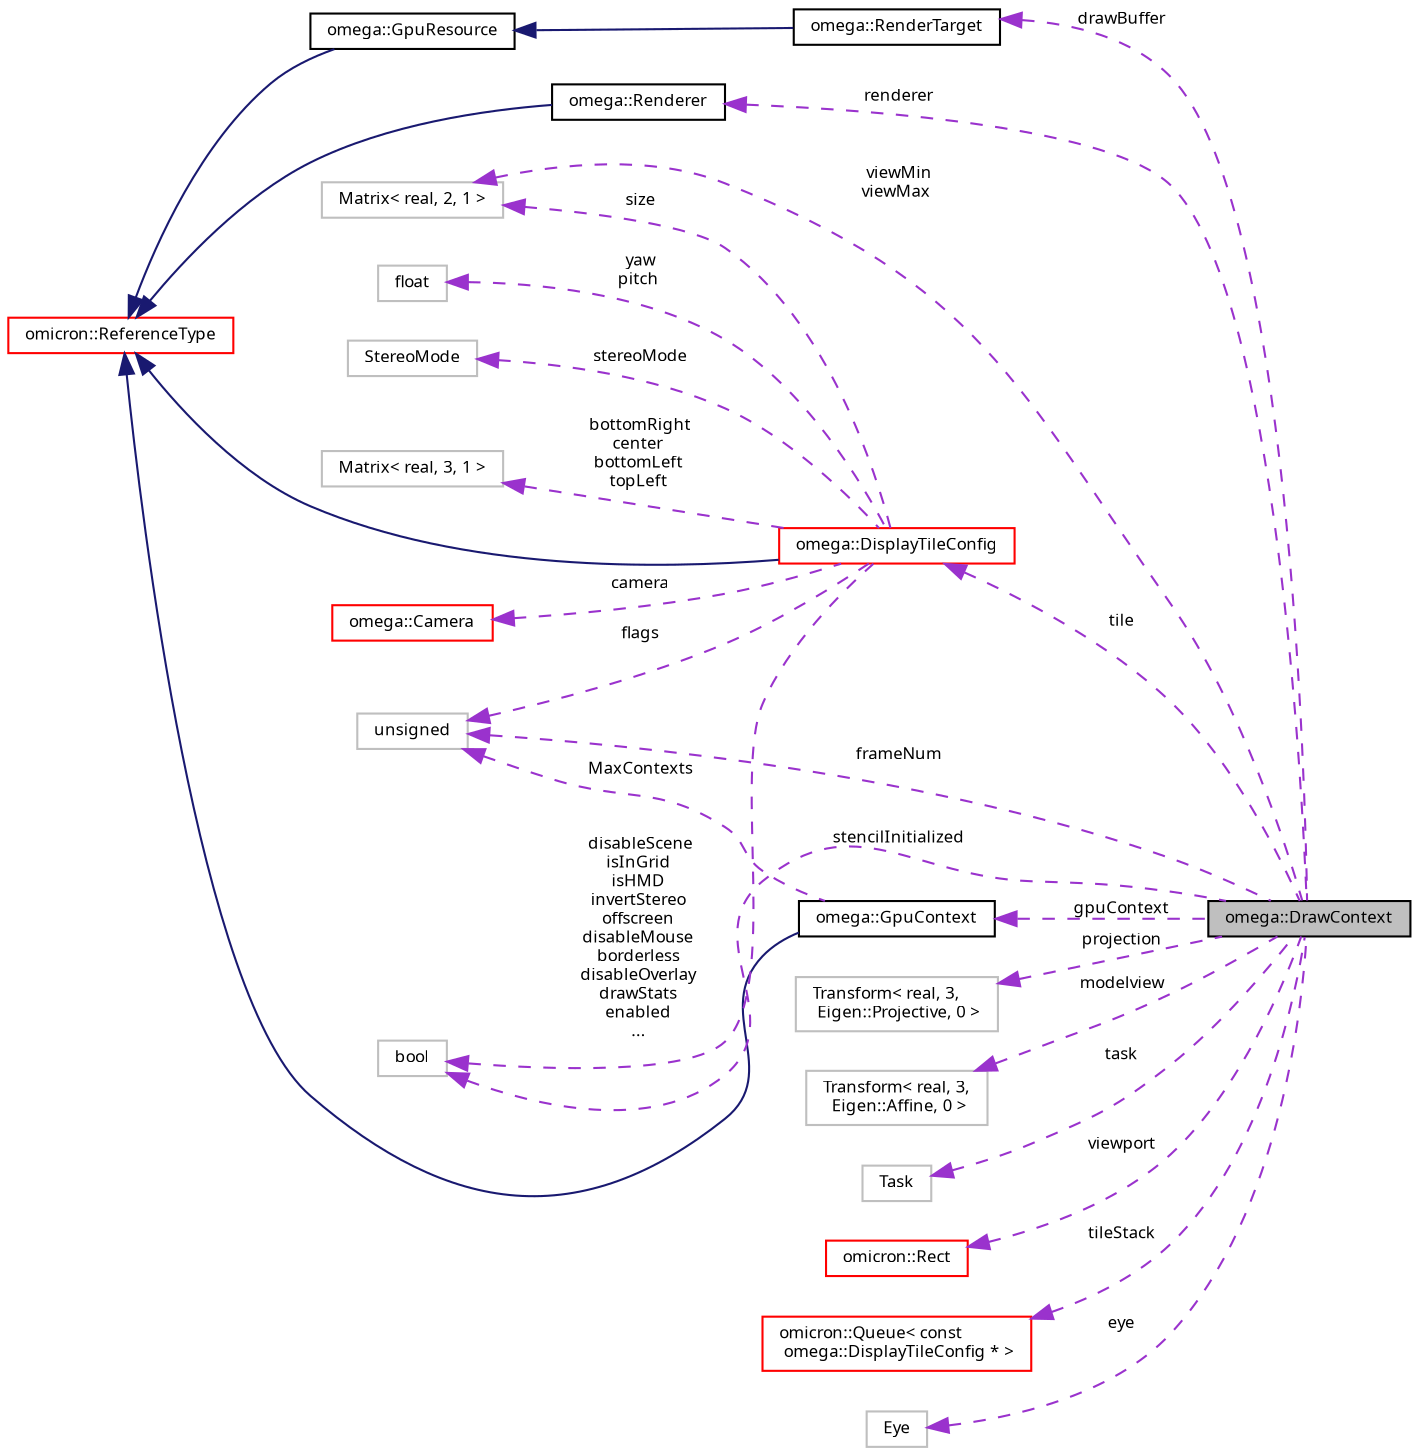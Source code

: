 digraph "omega::DrawContext"
{
  bgcolor="transparent";
  edge [fontname="FreeSans.ttf",fontsize="8",labelfontname="FreeSans.ttf",labelfontsize="8"];
  node [fontname="FreeSans.ttf",fontsize="8",shape=record];
  rankdir="LR";
  Node1 [label="omega::DrawContext",height=0.2,width=0.4,color="black", fillcolor="grey75", style="filled" fontcolor="black"];
  Node2 -> Node1 [dir="back",color="darkorchid3",fontsize="8",style="dashed",label=" drawBuffer" ,fontname="FreeSans.ttf"];
  Node2 [label="omega::RenderTarget",height=0.2,width=0.4,color="black",URL="$classomega_1_1_render_target.html"];
  Node3 -> Node2 [dir="back",color="midnightblue",fontsize="8",style="solid",fontname="FreeSans.ttf"];
  Node3 [label="omega::GpuResource",height=0.2,width=0.4,color="black",URL="$classomega_1_1_gpu_resource.html"];
  Node4 -> Node3 [dir="back",color="midnightblue",fontsize="8",style="solid",fontname="FreeSans.ttf"];
  Node4 [label="omicron::ReferenceType",height=0.2,width=0.4,color="red",URL="$classomicron_1_1_reference_type.html",tooltip="Implements a base class for reference-counted types. "];
  Node5 -> Node1 [dir="back",color="darkorchid3",fontsize="8",style="dashed",label=" projection" ,fontname="FreeSans.ttf"];
  Node5 [label="Transform\< real, 3,\l Eigen::Projective, 0 \>",height=0.2,width=0.4,color="grey75"];
  Node6 -> Node1 [dir="back",color="darkorchid3",fontsize="8",style="dashed",label=" tile" ,fontname="FreeSans.ttf"];
  Node6 [label="omega::DisplayTileConfig",height=0.2,width=0.4,color="red",URL="$classomega_1_1_display_tile_config.html"];
  Node4 -> Node6 [dir="back",color="midnightblue",fontsize="8",style="solid",fontname="FreeSans.ttf"];
  Node7 -> Node6 [dir="back",color="darkorchid3",fontsize="8",style="dashed",label=" camera" ,fontname="FreeSans.ttf"];
  Node7 [label="omega::Camera",height=0.2,width=0.4,color="red",URL="$classomega_1_1_camera.html",tooltip="The Camera class handles information about a view transformation, head  tracking and optional target ..."];
  Node8 -> Node6 [dir="back",color="darkorchid3",fontsize="8",style="dashed",label=" yaw\npitch" ,fontname="FreeSans.ttf"];
  Node8 [label="float",height=0.2,width=0.4,color="grey75"];
  Node9 -> Node6 [dir="back",color="darkorchid3",fontsize="8",style="dashed",label=" stereoMode" ,fontname="FreeSans.ttf"];
  Node9 [label="StereoMode",height=0.2,width=0.4,color="grey75"];
  Node10 -> Node6 [dir="back",color="darkorchid3",fontsize="8",style="dashed",label=" size" ,fontname="FreeSans.ttf"];
  Node10 [label="Matrix\< real, 2, 1 \>",height=0.2,width=0.4,color="grey75"];
  Node11 -> Node6 [dir="back",color="darkorchid3",fontsize="8",style="dashed",label=" bottomRight\ncenter\nbottomLeft\ntopLeft" ,fontname="FreeSans.ttf"];
  Node11 [label="Matrix\< real, 3, 1 \>",height=0.2,width=0.4,color="grey75"];
  Node12 -> Node6 [dir="back",color="darkorchid3",fontsize="8",style="dashed",label=" disableScene\nisInGrid\nisHMD\ninvertStereo\noffscreen\ndisableMouse\nborderless\ndisableOverlay\ndrawStats\nenabled\n..." ,fontname="FreeSans.ttf"];
  Node12 [label="bool",height=0.2,width=0.4,color="grey75"];
  Node13 -> Node6 [dir="back",color="darkorchid3",fontsize="8",style="dashed",label=" flags" ,fontname="FreeSans.ttf"];
  Node13 [label="unsigned",height=0.2,width=0.4,color="grey75"];
  Node14 -> Node1 [dir="back",color="darkorchid3",fontsize="8",style="dashed",label=" modelview" ,fontname="FreeSans.ttf"];
  Node14 [label="Transform\< real, 3,\l Eigen::Affine, 0 \>",height=0.2,width=0.4,color="grey75"];
  Node15 -> Node1 [dir="back",color="darkorchid3",fontsize="8",style="dashed",label=" task" ,fontname="FreeSans.ttf"];
  Node15 [label="Task",height=0.2,width=0.4,color="grey75"];
  Node16 -> Node1 [dir="back",color="darkorchid3",fontsize="8",style="dashed",label=" viewport" ,fontname="FreeSans.ttf"];
  Node16 [label="omicron::Rect",height=0.2,width=0.4,color="red",URL="$structomicron_1_1_rect.html",tooltip="Stores a rectangular region in integer units. "];
  Node10 -> Node1 [dir="back",color="darkorchid3",fontsize="8",style="dashed",label=" viewMin\nviewMax" ,fontname="FreeSans.ttf"];
  Node17 -> Node1 [dir="back",color="darkorchid3",fontsize="8",style="dashed",label=" tileStack" ,fontname="FreeSans.ttf"];
  Node17 [label="omicron::Queue\< const\l omega::DisplayTileConfig * \>",height=0.2,width=0.4,color="red",URL="$classomicron_1_1_queue.html"];
  Node12 -> Node1 [dir="back",color="darkorchid3",fontsize="8",style="dashed",label=" stencilInitialized" ,fontname="FreeSans.ttf"];
  Node18 -> Node1 [dir="back",color="darkorchid3",fontsize="8",style="dashed",label=" renderer" ,fontname="FreeSans.ttf"];
  Node18 [label="omega::Renderer",height=0.2,width=0.4,color="black",URL="$classomega_1_1_renderer.html",tooltip="The omegalib renderer is the entry point for all of omegalib rendering code. "];
  Node4 -> Node18 [dir="back",color="midnightblue",fontsize="8",style="solid",fontname="FreeSans.ttf"];
  Node19 -> Node1 [dir="back",color="darkorchid3",fontsize="8",style="dashed",label=" gpuContext" ,fontname="FreeSans.ttf"];
  Node19 [label="omega::GpuContext",height=0.2,width=0.4,color="black",URL="$classomega_1_1_gpu_context.html"];
  Node4 -> Node19 [dir="back",color="midnightblue",fontsize="8",style="solid",fontname="FreeSans.ttf"];
  Node13 -> Node19 [dir="back",color="darkorchid3",fontsize="8",style="dashed",label=" MaxContexts" ,fontname="FreeSans.ttf"];
  Node13 -> Node1 [dir="back",color="darkorchid3",fontsize="8",style="dashed",label=" frameNum" ,fontname="FreeSans.ttf"];
  Node20 -> Node1 [dir="back",color="darkorchid3",fontsize="8",style="dashed",label=" eye" ,fontname="FreeSans.ttf"];
  Node20 [label="Eye",height=0.2,width=0.4,color="grey75"];
}
